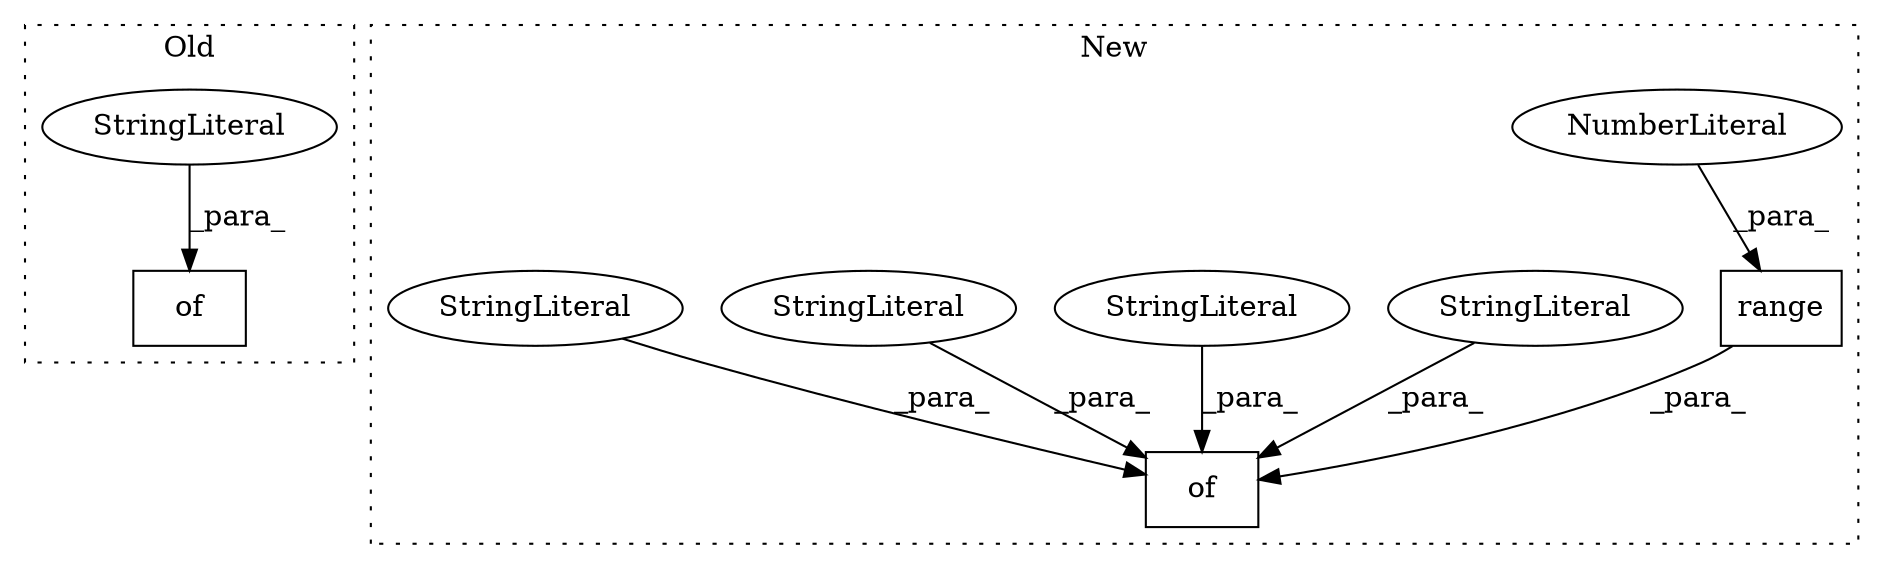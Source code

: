 digraph G {
subgraph cluster0 {
1 [label="of" a="32" s="1884,1976" l="3,1" shape="box"];
3 [label="StringLiteral" a="45" s="1909" l="14" shape="ellipse"];
label = "Old";
style="dotted";
}
subgraph cluster1 {
2 [label="range" a="32" s="956,966" l="6,1" shape="box"];
4 [label="NumberLiteral" a="34" s="964" l="2" shape="ellipse"];
5 [label="of" a="32" s="911,1171" l="3,1" shape="box"];
6 [label="StringLiteral" a="45" s="1086" l="7" shape="ellipse"];
7 [label="StringLiteral" a="45" s="1149" l="9" shape="ellipse"];
8 [label="StringLiteral" a="45" s="968" l="15" shape="ellipse"];
9 [label="StringLiteral" a="45" s="914" l="14" shape="ellipse"];
label = "New";
style="dotted";
}
2 -> 5 [label="_para_"];
3 -> 1 [label="_para_"];
4 -> 2 [label="_para_"];
6 -> 5 [label="_para_"];
7 -> 5 [label="_para_"];
8 -> 5 [label="_para_"];
9 -> 5 [label="_para_"];
}
